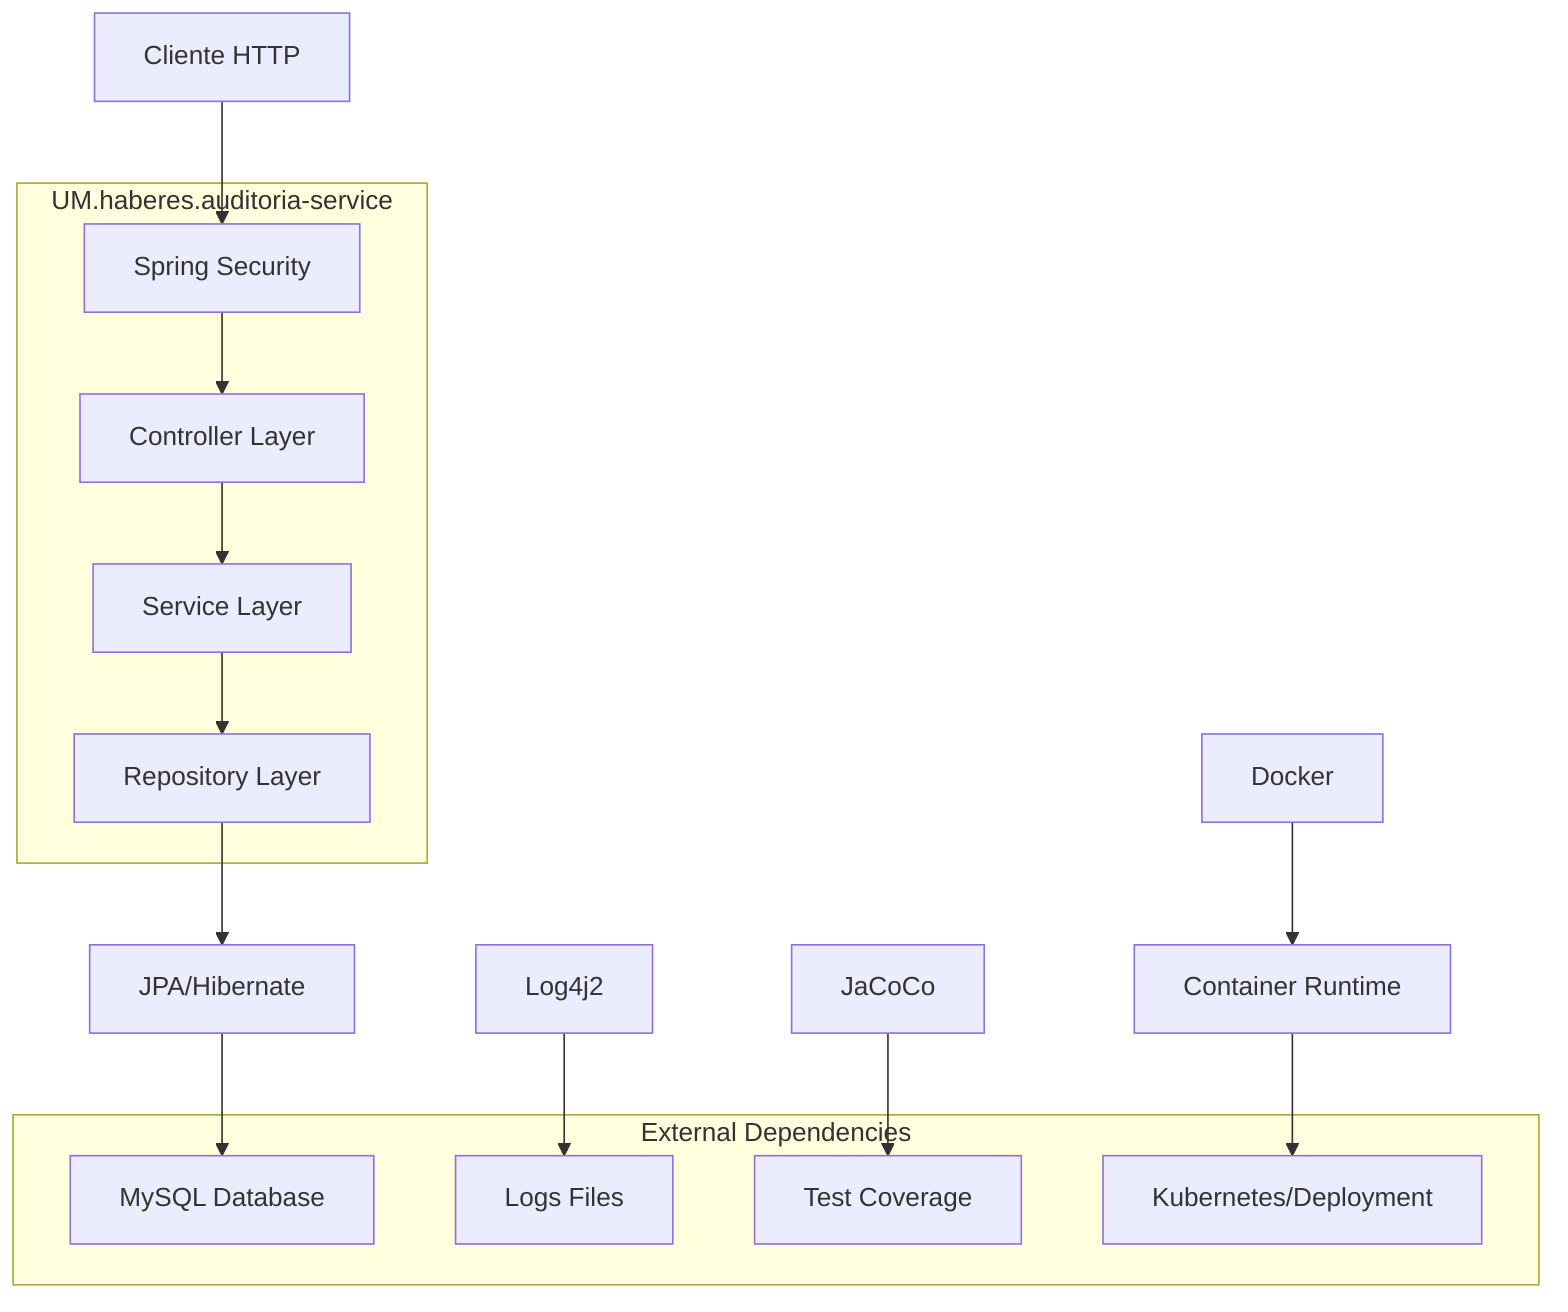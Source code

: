 graph TB
    A[Cliente HTTP] --> B[Spring Security]
    B --> C[Controller Layer]
    C --> D[Service Layer]
    D --> E[Repository Layer]
    E --> F[JPA/Hibernate]
    F --> G[MySQL Database]

    H[Log4j2] --> I[Logs Files]
    J[JaCoCo] --> K[Test Coverage]

    L[Docker] --> M[Container Runtime]
    M --> N[Kubernetes/Deployment]

    subgraph "UM.haberes.auditoria-service"
        B
        C
        D
        E
    end

    subgraph "External Dependencies"
        G
        I
        K
        N
    end
